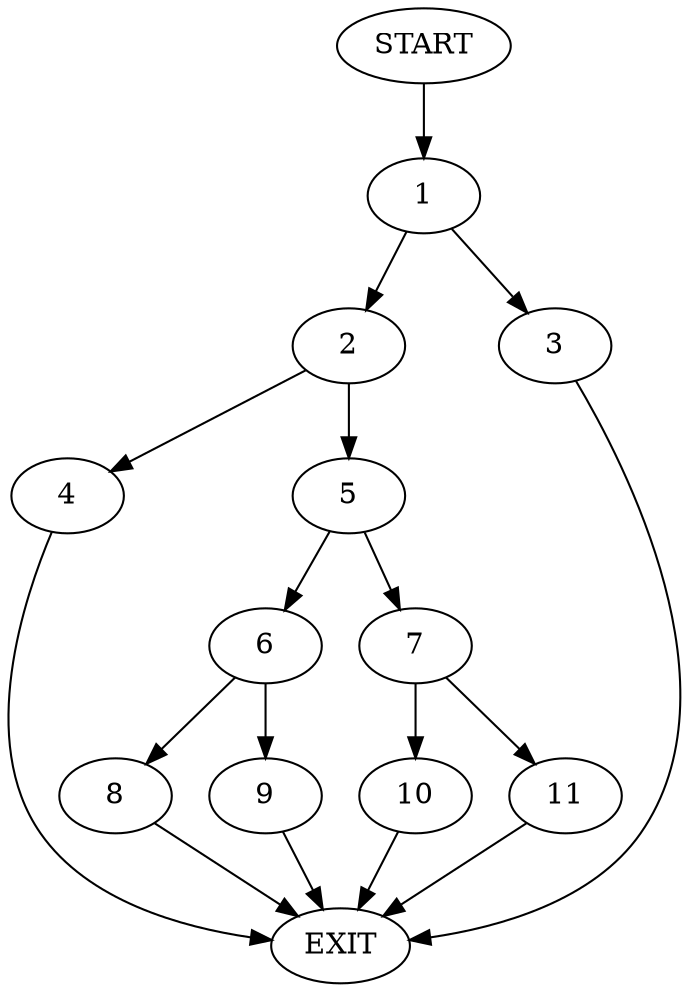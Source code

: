 digraph {
0 [label="START"]
12 [label="EXIT"]
0 -> 1
1 -> 2
1 -> 3
2 -> 4
2 -> 5
3 -> 12
4 -> 12
5 -> 6
5 -> 7
6 -> 8
6 -> 9
7 -> 10
7 -> 11
8 -> 12
9 -> 12
10 -> 12
11 -> 12
}
